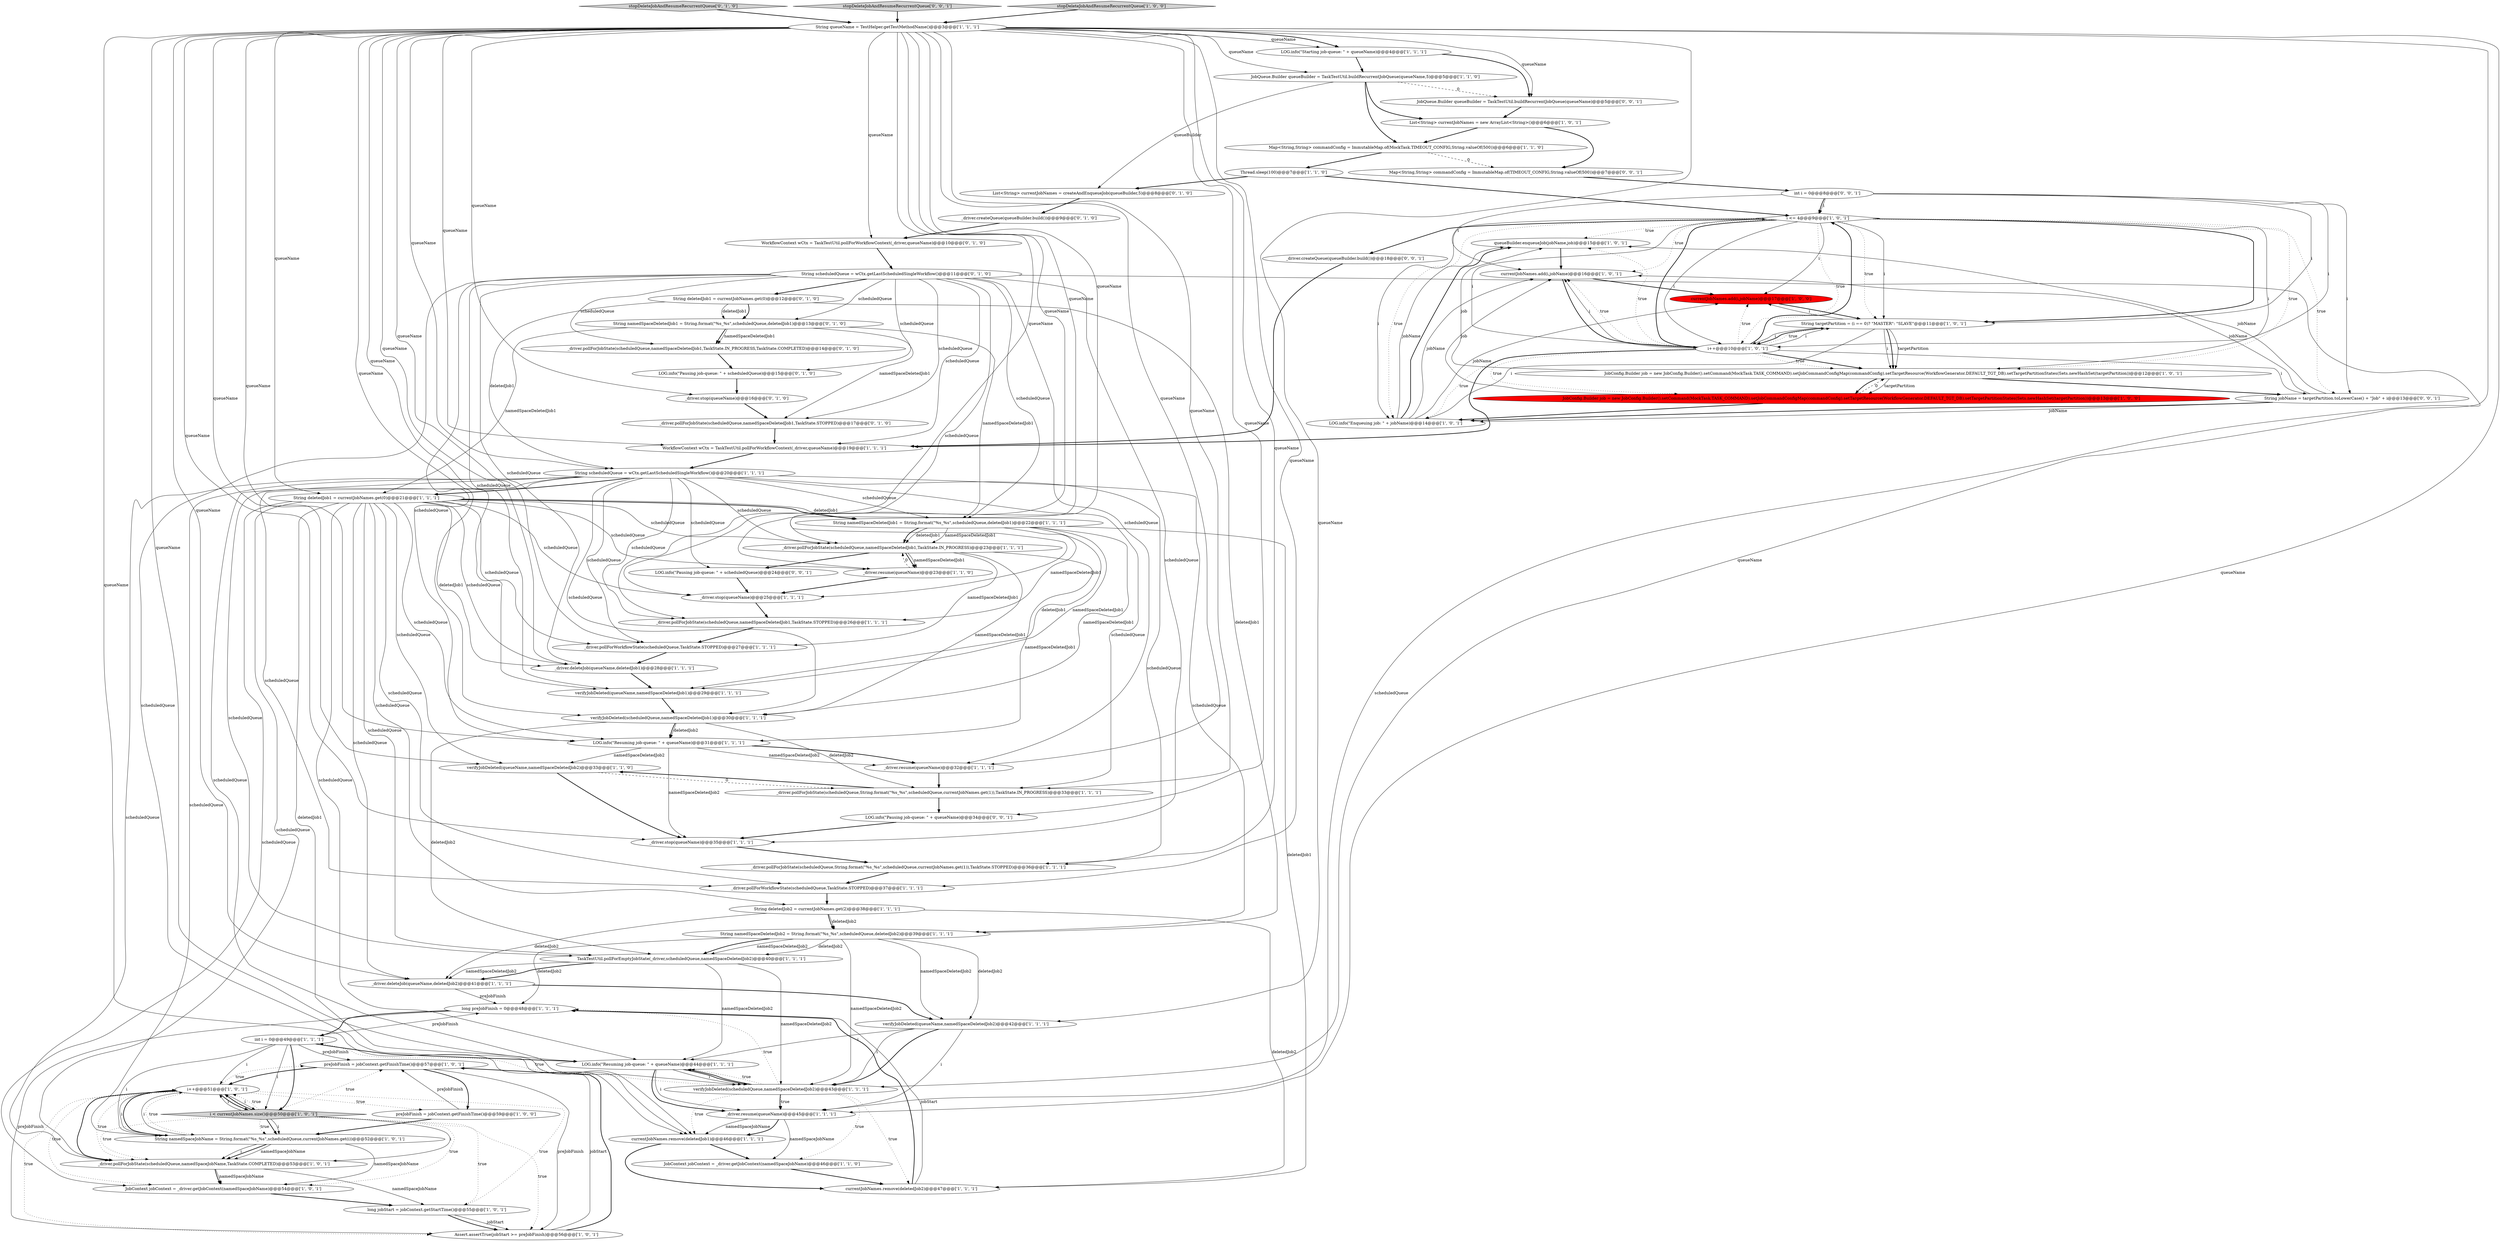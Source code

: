 digraph {
55 [style = filled, label = "_driver.pollForWorkflowState(scheduledQueue,TaskState.STOPPED)@@@37@@@['1', '1', '1']", fillcolor = white, shape = ellipse image = "AAA0AAABBB1BBB"];
38 [style = filled, label = "_driver.pollForWorkflowState(scheduledQueue,TaskState.STOPPED)@@@27@@@['1', '1', '1']", fillcolor = white, shape = ellipse image = "AAA0AAABBB1BBB"];
57 [style = filled, label = "WorkflowContext wCtx = TaskTestUtil.pollForWorkflowContext(_driver,queueName)@@@10@@@['0', '1', '0']", fillcolor = white, shape = ellipse image = "AAA0AAABBB2BBB"];
62 [style = filled, label = "String scheduledQueue = wCtx.getLastScheduledSingleWorkflow()@@@11@@@['0', '1', '0']", fillcolor = white, shape = ellipse image = "AAA0AAABBB2BBB"];
35 [style = filled, label = "_driver.deleteJob(queueName,deletedJob1)@@@28@@@['1', '1', '1']", fillcolor = white, shape = ellipse image = "AAA0AAABBB1BBB"];
58 [style = filled, label = "stopDeleteJobAndResumeRecurrentQueue['0', '1', '0']", fillcolor = lightgray, shape = diamond image = "AAA0AAABBB2BBB"];
65 [style = filled, label = "_driver.stop(queueName)@@@16@@@['0', '1', '0']", fillcolor = white, shape = ellipse image = "AAA0AAABBB2BBB"];
12 [style = filled, label = "verifyJobDeleted(queueName,namedSpaceDeletedJob1)@@@29@@@['1', '1', '1']", fillcolor = white, shape = ellipse image = "AAA0AAABBB1BBB"];
56 [style = filled, label = "queueBuilder.enqueueJob(jobName,job)@@@15@@@['1', '0', '1']", fillcolor = white, shape = ellipse image = "AAA0AAABBB1BBB"];
2 [style = filled, label = "_driver.pollForJobState(scheduledQueue,namedSpaceDeletedJob1,TaskState.IN_PROGRESS)@@@23@@@['1', '1', '1']", fillcolor = white, shape = ellipse image = "AAA0AAABBB1BBB"];
10 [style = filled, label = "LOG.info(\"Enqueuing job: \" + jobName)@@@14@@@['1', '0', '1']", fillcolor = white, shape = ellipse image = "AAA0AAABBB1BBB"];
46 [style = filled, label = "List<String> currentJobNames = new ArrayList<String>()@@@6@@@['1', '0', '1']", fillcolor = white, shape = ellipse image = "AAA0AAABBB1BBB"];
51 [style = filled, label = "_driver.deleteJob(queueName,deletedJob2)@@@41@@@['1', '1', '1']", fillcolor = white, shape = ellipse image = "AAA0AAABBB1BBB"];
11 [style = filled, label = "_driver.pollForJobState(scheduledQueue,namedSpaceDeletedJob1,TaskState.STOPPED)@@@26@@@['1', '1', '1']", fillcolor = white, shape = ellipse image = "AAA0AAABBB1BBB"];
23 [style = filled, label = "preJobFinish = jobContext.getFinishTime()@@@57@@@['1', '0', '1']", fillcolor = white, shape = ellipse image = "AAA0AAABBB1BBB"];
20 [style = filled, label = "i <= 4@@@9@@@['1', '0', '1']", fillcolor = white, shape = diamond image = "AAA0AAABBB1BBB"];
15 [style = filled, label = "String targetPartition = (i == 0)? \"MASTER\": \"SLAVE\"@@@11@@@['1', '0', '1']", fillcolor = white, shape = ellipse image = "AAA0AAABBB1BBB"];
13 [style = filled, label = "long jobStart = jobContext.getStartTime()@@@55@@@['1', '0', '1']", fillcolor = white, shape = ellipse image = "AAA0AAABBB1BBB"];
53 [style = filled, label = "LOG.info(\"Resuming job-queue: \" + queueName)@@@44@@@['1', '1', '1']", fillcolor = white, shape = ellipse image = "AAA0AAABBB1BBB"];
32 [style = filled, label = "WorkflowContext wCtx = TaskTestUtil.pollForWorkflowContext(_driver,queueName)@@@19@@@['1', '1', '1']", fillcolor = white, shape = ellipse image = "AAA0AAABBB1BBB"];
39 [style = filled, label = "long preJobFinish = 0@@@48@@@['1', '1', '1']", fillcolor = white, shape = ellipse image = "AAA0AAABBB1BBB"];
25 [style = filled, label = "JobConfig.Builder job = new JobConfig.Builder().setCommand(MockTask.TASK_COMMAND).setJobCommandConfigMap(commandConfig).setTargetResource(WorkflowGenerator.DEFAULT_TGT_DB).setTargetPartitionStates(Sets.newHashSet(targetPartition))@@@12@@@['1', '0', '1']", fillcolor = white, shape = ellipse image = "AAA0AAABBB1BBB"];
6 [style = filled, label = "JobContext jobContext = _driver.getJobContext(namedSpaceJobName)@@@54@@@['1', '0', '1']", fillcolor = white, shape = ellipse image = "AAA0AAABBB1BBB"];
48 [style = filled, label = "currentJobNames.add(i,jobName)@@@17@@@['1', '0', '0']", fillcolor = red, shape = ellipse image = "AAA1AAABBB1BBB"];
34 [style = filled, label = "String deletedJob2 = currentJobNames.get(2)@@@38@@@['1', '1', '1']", fillcolor = white, shape = ellipse image = "AAA0AAABBB1BBB"];
72 [style = filled, label = "String jobName = targetPartition.toLowerCase() + \"Job\" + i@@@13@@@['0', '0', '1']", fillcolor = white, shape = ellipse image = "AAA0AAABBB3BBB"];
36 [style = filled, label = "Map<String,String> commandConfig = ImmutableMap.of(MockTask.TIMEOUT_CONFIG,String.valueOf(500))@@@6@@@['1', '1', '0']", fillcolor = white, shape = ellipse image = "AAA0AAABBB1BBB"];
28 [style = filled, label = "_driver.resume(queueName)@@@23@@@['1', '1', '0']", fillcolor = white, shape = ellipse image = "AAA0AAABBB1BBB"];
40 [style = filled, label = "LOG.info(\"Resuming job-queue: \" + queueName)@@@31@@@['1', '1', '1']", fillcolor = white, shape = ellipse image = "AAA0AAABBB1BBB"];
68 [style = filled, label = "JobQueue.Builder queueBuilder = TaskTestUtil.buildRecurrentJobQueue(queueName)@@@5@@@['0', '0', '1']", fillcolor = white, shape = ellipse image = "AAA0AAABBB3BBB"];
8 [style = filled, label = "JobConfig.Builder job = new JobConfig.Builder().setCommand(MockTask.TASK_COMMAND).setJobCommandConfigMap(commandConfig).setTargetResource(WorkflowGenerator.DEFAULT_TGT_DB).setTargetPartitionStates(Sets.newHashSet(targetPartition))@@@13@@@['1', '0', '0']", fillcolor = red, shape = ellipse image = "AAA1AAABBB1BBB"];
70 [style = filled, label = "LOG.info(\"Pausing job-queue: \" + scheduledQueue)@@@24@@@['0', '0', '1']", fillcolor = white, shape = ellipse image = "AAA0AAABBB3BBB"];
71 [style = filled, label = "int i = 0@@@8@@@['0', '0', '1']", fillcolor = white, shape = ellipse image = "AAA0AAABBB3BBB"];
5 [style = filled, label = "_driver.pollForJobState(scheduledQueue,namedSpaceJobName,TaskState.COMPLETED)@@@53@@@['1', '0', '1']", fillcolor = white, shape = ellipse image = "AAA0AAABBB1BBB"];
63 [style = filled, label = "_driver.pollForJobState(scheduledQueue,namedSpaceDeletedJob1,TaskState.IN_PROGRESS,TaskState.COMPLETED)@@@14@@@['0', '1', '0']", fillcolor = white, shape = ellipse image = "AAA0AAABBB2BBB"];
33 [style = filled, label = "currentJobNames.add(i,jobName)@@@16@@@['1', '0', '1']", fillcolor = white, shape = ellipse image = "AAA0AAABBB1BBB"];
31 [style = filled, label = "_driver.pollForJobState(scheduledQueue,String.format(\"%s_%s\",scheduledQueue,currentJobNames.get(1)),TaskState.STOPPED)@@@36@@@['1', '1', '1']", fillcolor = white, shape = ellipse image = "AAA0AAABBB1BBB"];
43 [style = filled, label = "_driver.pollForJobState(scheduledQueue,String.format(\"%s_%s\",scheduledQueue,currentJobNames.get(1)),TaskState.IN_PROGRESS)@@@33@@@['1', '1', '1']", fillcolor = white, shape = ellipse image = "AAA0AAABBB1BBB"];
30 [style = filled, label = "verifyJobDeleted(scheduledQueue,namedSpaceDeletedJob1)@@@30@@@['1', '1', '1']", fillcolor = white, shape = ellipse image = "AAA0AAABBB1BBB"];
74 [style = filled, label = "Map<String,String> commandConfig = ImmutableMap.of(TIMEOUT_CONFIG,String.valueOf(500))@@@7@@@['0', '0', '1']", fillcolor = white, shape = ellipse image = "AAA0AAABBB3BBB"];
61 [style = filled, label = "List<String> currentJobNames = createAndEnqueueJob(queueBuilder,5)@@@8@@@['0', '1', '0']", fillcolor = white, shape = ellipse image = "AAA0AAABBB2BBB"];
18 [style = filled, label = "int i = 0@@@49@@@['1', '1', '1']", fillcolor = white, shape = ellipse image = "AAA0AAABBB1BBB"];
66 [style = filled, label = "_driver.createQueue(queueBuilder.build())@@@9@@@['0', '1', '0']", fillcolor = white, shape = ellipse image = "AAA0AAABBB2BBB"];
45 [style = filled, label = "verifyJobDeleted(scheduledQueue,namedSpaceDeletedJob2)@@@43@@@['1', '1', '1']", fillcolor = white, shape = ellipse image = "AAA0AAABBB1BBB"];
4 [style = filled, label = "currentJobNames.remove(deletedJob1)@@@46@@@['1', '1', '1']", fillcolor = white, shape = ellipse image = "AAA0AAABBB1BBB"];
42 [style = filled, label = "_driver.resume(queueName)@@@45@@@['1', '1', '1']", fillcolor = white, shape = ellipse image = "AAA0AAABBB1BBB"];
69 [style = filled, label = "_driver.createQueue(queueBuilder.build())@@@18@@@['0', '0', '1']", fillcolor = white, shape = ellipse image = "AAA0AAABBB3BBB"];
73 [style = filled, label = "stopDeleteJobAndResumeRecurrentQueue['0', '0', '1']", fillcolor = lightgray, shape = diamond image = "AAA0AAABBB3BBB"];
0 [style = filled, label = "_driver.stop(queueName)@@@25@@@['1', '1', '1']", fillcolor = white, shape = ellipse image = "AAA0AAABBB1BBB"];
17 [style = filled, label = "Thread.sleep(100)@@@7@@@['1', '1', '0']", fillcolor = white, shape = ellipse image = "AAA0AAABBB1BBB"];
21 [style = filled, label = "String deletedJob1 = currentJobNames.get(0)@@@21@@@['1', '1', '1']", fillcolor = white, shape = ellipse image = "AAA0AAABBB1BBB"];
75 [style = filled, label = "LOG.info(\"Pausing job-queue: \" + queueName)@@@34@@@['0', '0', '1']", fillcolor = white, shape = ellipse image = "AAA0AAABBB3BBB"];
41 [style = filled, label = "String namedSpaceDeletedJob2 = String.format(\"%s_%s\",scheduledQueue,deletedJob2)@@@39@@@['1', '1', '1']", fillcolor = white, shape = ellipse image = "AAA0AAABBB1BBB"];
16 [style = filled, label = "String queueName = TestHelper.getTestMethodName()@@@3@@@['1', '1', '1']", fillcolor = white, shape = ellipse image = "AAA0AAABBB1BBB"];
3 [style = filled, label = "i++@@@51@@@['1', '0', '1']", fillcolor = white, shape = ellipse image = "AAA0AAABBB1BBB"];
47 [style = filled, label = "Assert.assertTrue(jobStart >= preJobFinish)@@@56@@@['1', '0', '1']", fillcolor = white, shape = ellipse image = "AAA0AAABBB1BBB"];
64 [style = filled, label = "LOG.info(\"Pausing job-queue: \" + scheduledQueue)@@@15@@@['0', '1', '0']", fillcolor = white, shape = ellipse image = "AAA0AAABBB2BBB"];
22 [style = filled, label = "verifyJobDeleted(queueName,namedSpaceDeletedJob2)@@@33@@@['1', '1', '0']", fillcolor = white, shape = ellipse image = "AAA0AAABBB1BBB"];
27 [style = filled, label = "JobContext jobContext = _driver.getJobContext(namedSpaceJobName)@@@46@@@['1', '1', '0']", fillcolor = white, shape = ellipse image = "AAA0AAABBB1BBB"];
29 [style = filled, label = "stopDeleteJobAndResumeRecurrentQueue['1', '0', '0']", fillcolor = lightgray, shape = diamond image = "AAA0AAABBB1BBB"];
9 [style = filled, label = "_driver.resume(queueName)@@@32@@@['1', '1', '1']", fillcolor = white, shape = ellipse image = "AAA0AAABBB1BBB"];
44 [style = filled, label = "verifyJobDeleted(queueName,namedSpaceDeletedJob2)@@@42@@@['1', '1', '1']", fillcolor = white, shape = ellipse image = "AAA0AAABBB1BBB"];
52 [style = filled, label = "i < currentJobNames.size()@@@50@@@['1', '0', '1']", fillcolor = lightgray, shape = diamond image = "AAA0AAABBB1BBB"];
67 [style = filled, label = "String deletedJob1 = currentJobNames.get(0)@@@12@@@['0', '1', '0']", fillcolor = white, shape = ellipse image = "AAA0AAABBB2BBB"];
26 [style = filled, label = "_driver.stop(queueName)@@@35@@@['1', '1', '1']", fillcolor = white, shape = ellipse image = "AAA0AAABBB1BBB"];
24 [style = filled, label = "currentJobNames.remove(deletedJob2)@@@47@@@['1', '1', '1']", fillcolor = white, shape = ellipse image = "AAA0AAABBB1BBB"];
19 [style = filled, label = "String namedSpaceDeletedJob1 = String.format(\"%s_%s\",scheduledQueue,deletedJob1)@@@22@@@['1', '1', '1']", fillcolor = white, shape = ellipse image = "AAA0AAABBB1BBB"];
59 [style = filled, label = "_driver.pollForJobState(scheduledQueue,namedSpaceDeletedJob1,TaskState.STOPPED)@@@17@@@['0', '1', '0']", fillcolor = white, shape = ellipse image = "AAA0AAABBB2BBB"];
1 [style = filled, label = "String scheduledQueue = wCtx.getLastScheduledSingleWorkflow()@@@20@@@['1', '1', '1']", fillcolor = white, shape = ellipse image = "AAA0AAABBB1BBB"];
49 [style = filled, label = "TaskTestUtil.pollForEmptyJobState(_driver,scheduledQueue,namedSpaceDeletedJob2)@@@40@@@['1', '1', '1']", fillcolor = white, shape = ellipse image = "AAA0AAABBB1BBB"];
54 [style = filled, label = "LOG.info(\"Starting job-queue: \" + queueName)@@@4@@@['1', '1', '1']", fillcolor = white, shape = ellipse image = "AAA0AAABBB1BBB"];
7 [style = filled, label = "preJobFinish = jobContext.getFinishTime()@@@59@@@['1', '0', '0']", fillcolor = white, shape = ellipse image = "AAA0AAABBB1BBB"];
14 [style = filled, label = "i++@@@10@@@['1', '0', '1']", fillcolor = white, shape = ellipse image = "AAA0AAABBB1BBB"];
50 [style = filled, label = "String namedSpaceJobName = String.format(\"%s_%s\",scheduledQueue,currentJobNames.get(i))@@@52@@@['1', '0', '1']", fillcolor = white, shape = ellipse image = "AAA0AAABBB1BBB"];
37 [style = filled, label = "JobQueue.Builder queueBuilder = TaskTestUtil.buildRecurrentJobQueue(queueName,5)@@@5@@@['1', '1', '0']", fillcolor = white, shape = ellipse image = "AAA0AAABBB1BBB"];
60 [style = filled, label = "String namedSpaceDeletedJob1 = String.format(\"%s_%s\",scheduledQueue,deletedJob1)@@@13@@@['0', '1', '0']", fillcolor = white, shape = ellipse image = "AAA0AAABBB2BBB"];
45->27 [style = dotted, label="true"];
30->49 [style = solid, label="deletedJob2"];
16->30 [style = solid, label="queueName"];
1->11 [style = solid, label="scheduledQueue"];
8->10 [style = bold, label=""];
45->18 [style = dotted, label="true"];
19->11 [style = solid, label="namedSpaceDeletedJob1"];
13->47 [style = bold, label=""];
14->25 [style = bold, label=""];
62->64 [style = solid, label="scheduledQueue"];
71->20 [style = solid, label="i"];
61->66 [style = bold, label=""];
15->25 [style = solid, label="i"];
16->35 [style = solid, label="queueName"];
16->4 [style = solid, label="queueName"];
21->51 [style = solid, label="scheduledQueue"];
60->19 [style = solid, label="namedSpaceDeletedJob1"];
1->2 [style = solid, label="scheduledQueue"];
57->62 [style = bold, label=""];
2->30 [style = solid, label="namedSpaceDeletedJob1"];
54->68 [style = bold, label=""];
20->10 [style = solid, label="i"];
1->30 [style = solid, label="scheduledQueue"];
21->4 [style = solid, label="deletedJob1"];
15->25 [style = bold, label=""];
39->47 [style = solid, label="preJobFinish"];
45->4 [style = dotted, label="true"];
34->24 [style = solid, label="deletedJob2"];
21->28 [style = solid, label="scheduledQueue"];
1->49 [style = solid, label="scheduledQueue"];
24->39 [style = bold, label=""];
21->35 [style = solid, label="deletedJob1"];
49->51 [style = bold, label=""];
71->20 [style = bold, label=""];
21->55 [style = solid, label="scheduledQueue"];
19->24 [style = solid, label="deletedJob1"];
67->60 [style = bold, label=""];
37->68 [style = dashed, label="0"];
15->25 [style = solid, label="targetPartition"];
52->6 [style = dotted, label="true"];
9->43 [style = bold, label=""];
3->6 [style = dotted, label="true"];
16->32 [style = solid, label="queueName"];
7->23 [style = solid, label="preJobFinish"];
62->67 [style = bold, label=""];
18->50 [style = solid, label="i"];
39->18 [style = bold, label=""];
20->56 [style = dotted, label="true"];
28->0 [style = bold, label=""];
62->40 [style = solid, label="scheduledQueue"];
3->5 [style = bold, label=""];
25->8 [style = solid, label="targetPartition"];
21->6 [style = solid, label="scheduledQueue"];
50->5 [style = bold, label=""];
3->47 [style = dotted, label="true"];
1->21 [style = bold, label=""];
16->38 [style = solid, label="queueName"];
54->37 [style = bold, label=""];
52->3 [style = dotted, label="true"];
33->48 [style = bold, label=""];
60->63 [style = bold, label=""];
36->74 [style = dashed, label="0"];
45->42 [style = bold, label=""];
55->34 [style = bold, label=""];
45->42 [style = dotted, label="true"];
30->40 [style = bold, label=""];
8->25 [style = dashed, label="0"];
44->45 [style = solid, label="i"];
62->26 [style = solid, label="scheduledQueue"];
36->17 [style = bold, label=""];
50->6 [style = solid, label="namedSpaceJobName"];
34->51 [style = solid, label="deletedJob2"];
21->38 [style = solid, label="scheduledQueue"];
21->53 [style = solid, label="scheduledQueue"];
1->5 [style = solid, label="scheduledQueue"];
2->28 [style = bold, label=""];
20->15 [style = bold, label=""];
35->12 [style = bold, label=""];
16->68 [style = solid, label="queueName"];
20->15 [style = dotted, label="true"];
14->20 [style = bold, label=""];
15->10 [style = solid, label="i"];
17->20 [style = bold, label=""];
25->72 [style = bold, label=""];
72->10 [style = solid, label="jobName"];
51->39 [style = solid, label="preJobFinish"];
3->7 [style = dotted, label="true"];
1->50 [style = solid, label="scheduledQueue"];
44->53 [style = solid, label="i"];
37->36 [style = bold, label=""];
21->19 [style = bold, label=""];
58->16 [style = bold, label=""];
10->33 [style = solid, label="jobName"];
24->39 [style = solid, label="jobStart"];
16->51 [style = solid, label="queueName"];
22->43 [style = dashed, label="0"];
73->16 [style = bold, label=""];
5->13 [style = solid, label="namedSpaceJobName"];
18->39 [style = solid, label="preJobFinish"];
59->32 [style = bold, label=""];
47->23 [style = solid, label="jobStart"];
10->56 [style = solid, label="jobName"];
19->2 [style = solid, label="namedSpaceDeletedJob1"];
51->44 [style = bold, label=""];
50->3 [style = bold, label=""];
46->36 [style = bold, label=""];
21->19 [style = solid, label="deletedJob1"];
14->72 [style = solid, label="i"];
20->14 [style = bold, label=""];
1->45 [style = solid, label="scheduledQueue"];
41->49 [style = bold, label=""];
10->48 [style = solid, label="jobName"];
62->35 [style = solid, label="scheduledQueue"];
19->2 [style = bold, label=""];
23->3 [style = bold, label=""];
8->33 [style = solid, label="job"];
16->11 [style = solid, label="queueName"];
18->3 [style = solid, label="i"];
16->43 [style = solid, label="queueName"];
1->31 [style = solid, label="scheduledQueue"];
62->59 [style = solid, label="scheduledQueue"];
3->5 [style = dotted, label="true"];
13->47 [style = solid, label="jobStart"];
19->12 [style = solid, label="deletedJob1"];
1->38 [style = solid, label="scheduledQueue"];
53->45 [style = solid, label="i"];
67->1 [style = solid, label="deletedJob1"];
42->4 [style = solid, label="namedSpaceJobName"];
34->41 [style = solid, label="deletedJob2"];
41->49 [style = solid, label="namedSpaceDeletedJob2"];
60->21 [style = solid, label="namedSpaceDeletedJob1"];
23->47 [style = solid, label="preJobFinish"];
37->46 [style = bold, label=""];
5->6 [style = bold, label=""];
28->2 [style = dashed, label="0"];
53->42 [style = solid, label="i"];
16->26 [style = solid, label="queueName"];
43->22 [style = bold, label=""];
20->48 [style = solid, label="i"];
18->23 [style = solid, label="preJobFinish"];
70->0 [style = bold, label=""];
14->25 [style = dotted, label="true"];
14->48 [style = dotted, label="true"];
20->10 [style = dotted, label="true"];
20->25 [style = solid, label="i"];
45->39 [style = dotted, label="true"];
21->22 [style = solid, label="scheduledQueue"];
5->6 [style = solid, label="namedSpaceJobName"];
71->15 [style = solid, label="i"];
1->19 [style = solid, label="scheduledQueue"];
23->7 [style = bold, label=""];
45->24 [style = dotted, label="true"];
16->21 [style = solid, label="queueName"];
56->33 [style = bold, label=""];
38->35 [style = bold, label=""];
44->45 [style = bold, label=""];
66->57 [style = bold, label=""];
29->16 [style = bold, label=""];
72->10 [style = bold, label=""];
43->75 [style = bold, label=""];
7->50 [style = bold, label=""];
25->56 [style = solid, label="job"];
20->15 [style = solid, label="i"];
3->23 [style = dotted, label="true"];
22->26 [style = bold, label=""];
15->14 [style = solid, label="i"];
30->43 [style = solid, label="deletedJob2"];
16->9 [style = solid, label="queueName"];
4->24 [style = bold, label=""];
20->25 [style = dotted, label="true"];
15->14 [style = bold, label=""];
71->14 [style = solid, label="i"];
20->14 [style = solid, label="i"];
53->42 [style = bold, label=""];
30->40 [style = solid, label="deletedJob2"];
20->14 [style = dotted, label="true"];
16->1 [style = solid, label="queueName"];
0->11 [style = bold, label=""];
62->4 [style = solid, label="scheduledQueue"];
75->26 [style = bold, label=""];
40->9 [style = bold, label=""];
45->53 [style = bold, label=""];
41->45 [style = solid, label="namedSpaceDeletedJob2"];
21->0 [style = solid, label="scheduledQueue"];
1->41 [style = solid, label="scheduledQueue"];
2->40 [style = solid, label="namedSpaceDeletedJob1"];
16->54 [style = solid, label="queueName"];
71->33 [style = solid, label="i"];
50->5 [style = solid, label="namedSpaceJobName"];
16->37 [style = solid, label="queueName"];
16->54 [style = bold, label=""];
16->31 [style = solid, label="queueName"];
16->44 [style = solid, label="queueName"];
16->65 [style = solid, label="queueName"];
42->4 [style = bold, label=""];
62->32 [style = solid, label="scheduledQueue"];
16->55 [style = solid, label="queueName"];
52->50 [style = dotted, label="true"];
26->31 [style = bold, label=""];
20->33 [style = dotted, label="true"];
14->33 [style = solid, label="i"];
72->56 [style = solid, label="jobName"];
1->70 [style = solid, label="scheduledQueue"];
32->1 [style = bold, label=""];
60->63 [style = solid, label="namedSpaceDeletedJob1"];
6->13 [style = bold, label=""];
19->12 [style = solid, label="namedSpaceDeletedJob1"];
64->65 [style = bold, label=""];
14->8 [style = dotted, label="true"];
67->60 [style = solid, label="deletedJob1"];
14->20 [style = solid, label="i"];
52->13 [style = dotted, label="true"];
19->2 [style = solid, label="deletedJob1"];
52->50 [style = bold, label=""];
27->24 [style = bold, label=""];
37->61 [style = solid, label="queueBuilder"];
52->23 [style = dotted, label="true"];
21->2 [style = solid, label="scheduledQueue"];
2->28 [style = solid, label="namedSpaceDeletedJob1"];
52->47 [style = dotted, label="true"];
45->53 [style = dotted, label="true"];
14->32 [style = bold, label=""];
41->39 [style = solid, label="deletedJob2"];
18->52 [style = bold, label=""];
47->23 [style = bold, label=""];
20->69 [style = bold, label=""];
46->74 [style = bold, label=""];
69->32 [style = bold, label=""];
3->13 [style = dotted, label="true"];
50->5 [style = solid, label="i"];
21->49 [style = solid, label="scheduledQueue"];
16->2 [style = solid, label="queueName"];
16->28 [style = solid, label="queueName"];
16->75 [style = solid, label="queueName"];
62->12 [style = solid, label="scheduledQueue"];
40->26 [style = solid, label="namedSpaceDeletedJob2"];
33->14 [style = bold, label=""];
62->63 [style = solid, label="scheduledQueue"];
17->61 [style = bold, label=""];
11->38 [style = bold, label=""];
62->42 [style = solid, label="scheduledQueue"];
42->27 [style = solid, label="namedSpaceJobName"];
10->56 [style = bold, label=""];
68->46 [style = bold, label=""];
3->52 [style = bold, label=""];
60->59 [style = solid, label="namedSpaceDeletedJob1"];
14->33 [style = dotted, label="true"];
16->12 [style = solid, label="queueName"];
3->50 [style = dotted, label="true"];
63->64 [style = bold, label=""];
16->45 [style = solid, label="queueName"];
21->40 [style = solid, label="scheduledQueue"];
67->41 [style = solid, label="deletedJob1"];
74->71 [style = bold, label=""];
49->51 [style = solid, label="namedSpaceDeletedJob2"];
2->70 [style = bold, label=""];
62->60 [style = solid, label="scheduledQueue"];
3->50 [style = solid, label="i"];
18->53 [style = bold, label=""];
41->44 [style = solid, label="namedSpaceDeletedJob2"];
52->3 [style = solid, label="i"];
12->30 [style = bold, label=""];
34->41 [style = bold, label=""];
49->53 [style = solid, label="namedSpaceDeletedJob2"];
44->42 [style = solid, label="i"];
52->5 [style = dotted, label="true"];
71->72 [style = solid, label="i"];
14->56 [style = dotted, label="true"];
20->72 [style = dotted, label="true"];
14->10 [style = dotted, label="true"];
16->42 [style = solid, label="queueName"];
2->38 [style = solid, label="namedSpaceDeletedJob1"];
18->52 [style = solid, label="i"];
50->3 [style = solid, label="i"];
21->34 [style = solid, label="scheduledQueue"];
52->5 [style = solid, label="i"];
1->43 [style = solid, label="scheduledQueue"];
14->15 [style = dotted, label="true"];
3->52 [style = solid, label="i"];
21->35 [style = solid, label="scheduledQueue"];
16->40 [style = solid, label="queueName"];
62->9 [style = solid, label="scheduledQueue"];
15->48 [style = solid, label="i"];
16->0 [style = solid, label="queueName"];
1->55 [style = solid, label="scheduledQueue"];
49->45 [style = solid, label="namedSpaceDeletedJob2"];
31->55 [style = bold, label=""];
16->53 [style = solid, label="queueName"];
4->27 [style = bold, label=""];
40->9 [style = solid, label="namedSpaceDeletedJob2"];
62->19 [style = solid, label="scheduledQueue"];
48->15 [style = bold, label=""];
16->22 [style = solid, label="queueName"];
65->59 [style = bold, label=""];
62->0 [style = solid, label="scheduledQueue"];
41->44 [style = solid, label="deletedJob2"];
25->8 [style = bold, label=""];
16->57 [style = solid, label="queueName"];
19->30 [style = solid, label="namedSpaceDeletedJob1"];
52->3 [style = bold, label=""];
21->5 [style = solid, label="scheduledQueue"];
14->15 [style = solid, label="i"];
52->50 [style = solid, label="i"];
72->33 [style = solid, label="jobName"];
40->22 [style = solid, label="namedSpaceDeletedJob2"];
53->45 [style = bold, label=""];
41->49 [style = solid, label="deletedJob2"];
}
